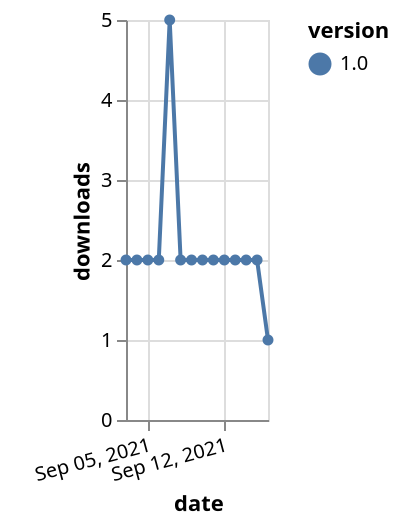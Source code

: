 {"$schema": "https://vega.github.io/schema/vega-lite/v5.json", "description": "A simple bar chart with embedded data.", "data": {"values": [{"date": "2021-09-03", "total": 2645, "delta": 2, "version": "1.0"}, {"date": "2021-09-04", "total": 2647, "delta": 2, "version": "1.0"}, {"date": "2021-09-05", "total": 2649, "delta": 2, "version": "1.0"}, {"date": "2021-09-06", "total": 2651, "delta": 2, "version": "1.0"}, {"date": "2021-09-07", "total": 2656, "delta": 5, "version": "1.0"}, {"date": "2021-09-08", "total": 2658, "delta": 2, "version": "1.0"}, {"date": "2021-09-09", "total": 2660, "delta": 2, "version": "1.0"}, {"date": "2021-09-10", "total": 2662, "delta": 2, "version": "1.0"}, {"date": "2021-09-11", "total": 2664, "delta": 2, "version": "1.0"}, {"date": "2021-09-12", "total": 2666, "delta": 2, "version": "1.0"}, {"date": "2021-09-13", "total": 2668, "delta": 2, "version": "1.0"}, {"date": "2021-09-14", "total": 2670, "delta": 2, "version": "1.0"}, {"date": "2021-09-15", "total": 2672, "delta": 2, "version": "1.0"}, {"date": "2021-09-16", "total": 2673, "delta": 1, "version": "1.0"}]}, "width": "container", "mark": {"type": "line", "point": {"filled": true}}, "encoding": {"x": {"field": "date", "type": "temporal", "timeUnit": "yearmonthdate", "title": "date", "axis": {"labelAngle": -15}}, "y": {"field": "delta", "type": "quantitative", "title": "downloads"}, "color": {"field": "version", "type": "nominal"}, "tooltip": {"field": "delta"}}}